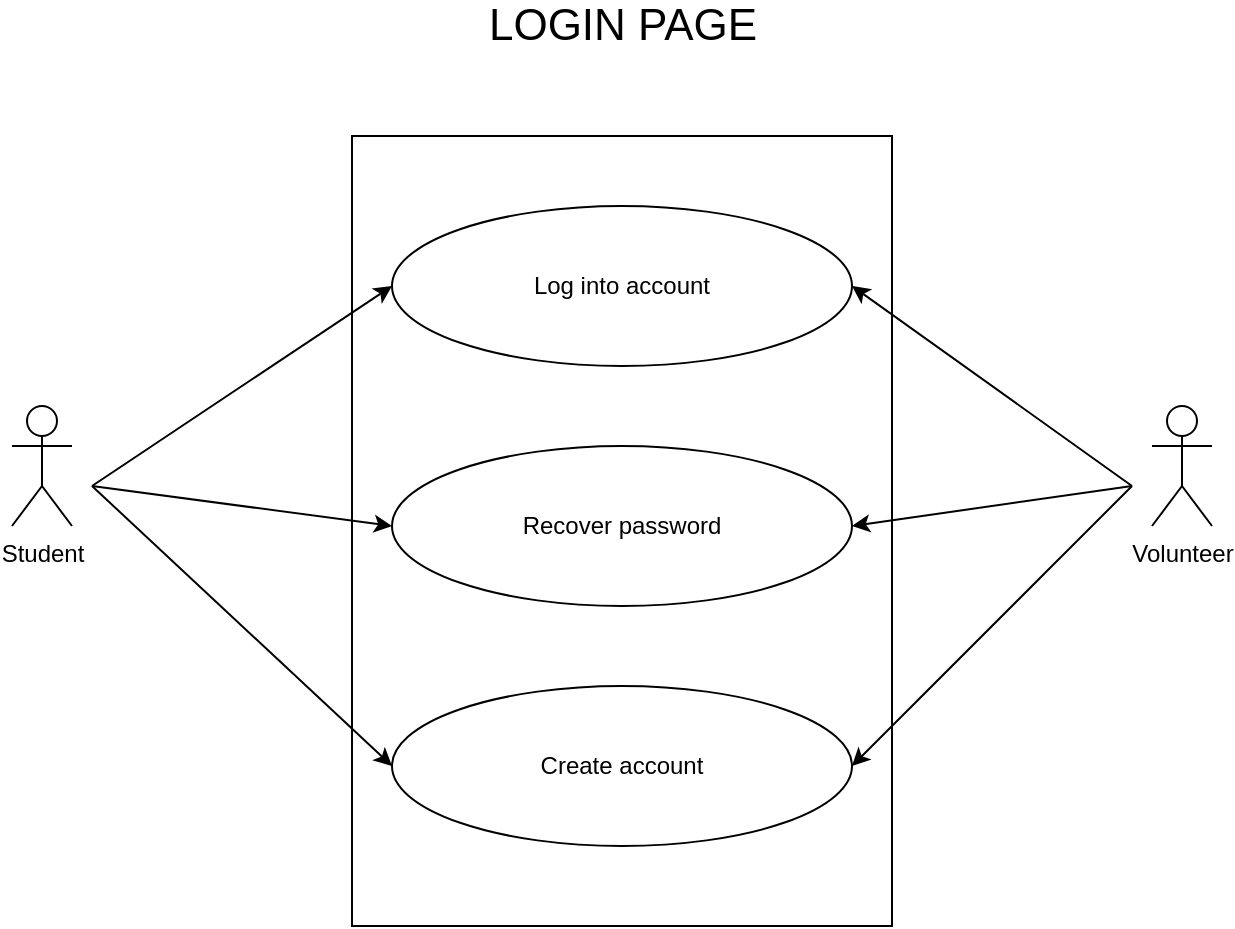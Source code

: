 <mxfile version="14.7.3" type="device" pages="6"><diagram id="ha_3AuNgVwDjxJAAXNCo" name="Page-1"><mxGraphModel dx="1064" dy="803" grid="1" gridSize="10" guides="1" tooltips="1" connect="1" arrows="1" fold="1" page="1" pageScale="1" pageWidth="850" pageHeight="1100" math="0" shadow="0"><root><mxCell id="0"/><mxCell id="1" parent="0"/><mxCell id="kryy2Aq107kfgwtFh9t3-1" value="Student" style="shape=umlActor;verticalLabelPosition=bottom;verticalAlign=top;html=1;" parent="1" vertex="1"><mxGeometry x="120" y="260" width="30" height="60" as="geometry"/></mxCell><mxCell id="kryy2Aq107kfgwtFh9t3-9" value="Volunteer" style="shape=umlActor;verticalLabelPosition=bottom;verticalAlign=top;html=1;" parent="1" vertex="1"><mxGeometry x="690" y="260" width="30" height="60" as="geometry"/></mxCell><mxCell id="kryy2Aq107kfgwtFh9t3-13" value="" style="rounded=0;whiteSpace=wrap;html=1;rotation=90;" parent="1" vertex="1"><mxGeometry x="227.5" y="187.5" width="395" height="270" as="geometry"/></mxCell><mxCell id="kryy2Aq107kfgwtFh9t3-14" value="Log into account" style="ellipse;whiteSpace=wrap;html=1;" parent="1" vertex="1"><mxGeometry x="310" y="160" width="230" height="80" as="geometry"/></mxCell><mxCell id="kryy2Aq107kfgwtFh9t3-15" value="Recover password" style="ellipse;whiteSpace=wrap;html=1;" parent="1" vertex="1"><mxGeometry x="310" y="280" width="230" height="80" as="geometry"/></mxCell><mxCell id="kryy2Aq107kfgwtFh9t3-16" value="Create account" style="ellipse;whiteSpace=wrap;html=1;" parent="1" vertex="1"><mxGeometry x="310" y="400" width="230" height="80" as="geometry"/></mxCell><mxCell id="kryy2Aq107kfgwtFh9t3-18" value="" style="endArrow=classic;html=1;entryX=0;entryY=0.5;entryDx=0;entryDy=0;" parent="1" target="kryy2Aq107kfgwtFh9t3-14" edge="1"><mxGeometry width="50" height="50" relative="1" as="geometry"><mxPoint x="160" y="300" as="sourcePoint"/><mxPoint x="590" y="320" as="targetPoint"/></mxGeometry></mxCell><mxCell id="kryy2Aq107kfgwtFh9t3-19" value="" style="endArrow=classic;html=1;entryX=0;entryY=0.5;entryDx=0;entryDy=0;" parent="1" target="kryy2Aq107kfgwtFh9t3-15" edge="1"><mxGeometry width="50" height="50" relative="1" as="geometry"><mxPoint x="160" y="300" as="sourcePoint"/><mxPoint x="321.61" y="217.92" as="targetPoint"/></mxGeometry></mxCell><mxCell id="kryy2Aq107kfgwtFh9t3-20" value="" style="endArrow=classic;html=1;entryX=0;entryY=0.5;entryDx=0;entryDy=0;" parent="1" target="kryy2Aq107kfgwtFh9t3-16" edge="1"><mxGeometry width="50" height="50" relative="1" as="geometry"><mxPoint x="160" y="300" as="sourcePoint"/><mxPoint x="331.61" y="227.92" as="targetPoint"/></mxGeometry></mxCell><mxCell id="kryy2Aq107kfgwtFh9t3-21" value="" style="endArrow=classic;html=1;entryX=1;entryY=0.5;entryDx=0;entryDy=0;" parent="1" target="kryy2Aq107kfgwtFh9t3-16" edge="1"><mxGeometry width="50" height="50" relative="1" as="geometry"><mxPoint x="680" y="300" as="sourcePoint"/><mxPoint x="341.61" y="237.92" as="targetPoint"/></mxGeometry></mxCell><mxCell id="kryy2Aq107kfgwtFh9t3-22" value="" style="endArrow=classic;html=1;entryX=1;entryY=0.5;entryDx=0;entryDy=0;" parent="1" target="kryy2Aq107kfgwtFh9t3-15" edge="1"><mxGeometry width="50" height="50" relative="1" as="geometry"><mxPoint x="680" y="300" as="sourcePoint"/><mxPoint x="351.61" y="247.92" as="targetPoint"/></mxGeometry></mxCell><mxCell id="kryy2Aq107kfgwtFh9t3-23" value="" style="endArrow=classic;html=1;entryX=1;entryY=0.5;entryDx=0;entryDy=0;" parent="1" target="kryy2Aq107kfgwtFh9t3-14" edge="1"><mxGeometry width="50" height="50" relative="1" as="geometry"><mxPoint x="680" y="300" as="sourcePoint"/><mxPoint x="361.61" y="257.92" as="targetPoint"/></mxGeometry></mxCell><mxCell id="kryy2Aq107kfgwtFh9t3-24" value="&lt;font style=&quot;font-size: 22px&quot;&gt;LOGIN PAGE&lt;/font&gt;" style="text;html=1;align=center;verticalAlign=middle;resizable=0;points=[];autosize=1;strokeColor=none;" parent="1" vertex="1"><mxGeometry x="350" y="60" width="150" height="20" as="geometry"/></mxCell></root></mxGraphModel></diagram><diagram name="Login " id="QxEEU2TbUzb3GQO-02zC"><mxGraphModel dx="1064" dy="746" grid="1" gridSize="10" guides="1" tooltips="1" connect="1" arrows="1" fold="1" page="1" pageScale="1" pageWidth="850" pageHeight="1100" math="0" shadow="0"><root><mxCell id="0"/><mxCell id="1" parent="0"/><mxCell id="kryy2Aq107kfgwtFh9t3-1" value="Student" style="shape=umlActor;verticalLabelPosition=bottom;verticalAlign=top;html=1;" parent="1" vertex="1"><mxGeometry x="120" y="260" width="30" height="60" as="geometry"/></mxCell><mxCell id="kryy2Aq107kfgwtFh9t3-9" value="Volunteer" style="shape=umlActor;verticalLabelPosition=bottom;verticalAlign=top;html=1;" parent="1" vertex="1"><mxGeometry x="690" y="260" width="30" height="60" as="geometry"/></mxCell><mxCell id="kryy2Aq107kfgwtFh9t3-13" value="" style="rounded=0;whiteSpace=wrap;html=1;rotation=90;" parent="1" vertex="1"><mxGeometry x="227.5" y="187.5" width="395" height="270" as="geometry"/></mxCell><mxCell id="kryy2Aq107kfgwtFh9t3-14" value="Log into account" style="ellipse;whiteSpace=wrap;html=1;" parent="1" vertex="1"><mxGeometry x="310" y="160" width="230" height="80" as="geometry"/></mxCell><mxCell id="kryy2Aq107kfgwtFh9t3-15" value="Recover password" style="ellipse;whiteSpace=wrap;html=1;" parent="1" vertex="1"><mxGeometry x="310" y="280" width="230" height="80" as="geometry"/></mxCell><mxCell id="kryy2Aq107kfgwtFh9t3-16" value="Create account" style="ellipse;whiteSpace=wrap;html=1;" parent="1" vertex="1"><mxGeometry x="310" y="400" width="230" height="80" as="geometry"/></mxCell><mxCell id="kryy2Aq107kfgwtFh9t3-18" value="" style="endArrow=classic;html=1;entryX=0;entryY=0.5;entryDx=0;entryDy=0;" parent="1" target="kryy2Aq107kfgwtFh9t3-14" edge="1"><mxGeometry width="50" height="50" relative="1" as="geometry"><mxPoint x="160" y="300" as="sourcePoint"/><mxPoint x="590" y="320" as="targetPoint"/></mxGeometry></mxCell><mxCell id="kryy2Aq107kfgwtFh9t3-19" value="" style="endArrow=classic;html=1;entryX=0;entryY=0.5;entryDx=0;entryDy=0;" parent="1" target="kryy2Aq107kfgwtFh9t3-15" edge="1"><mxGeometry width="50" height="50" relative="1" as="geometry"><mxPoint x="160" y="300" as="sourcePoint"/><mxPoint x="321.61" y="217.92" as="targetPoint"/></mxGeometry></mxCell><mxCell id="kryy2Aq107kfgwtFh9t3-20" value="" style="endArrow=classic;html=1;entryX=0;entryY=0.5;entryDx=0;entryDy=0;" parent="1" target="kryy2Aq107kfgwtFh9t3-16" edge="1"><mxGeometry width="50" height="50" relative="1" as="geometry"><mxPoint x="160" y="300" as="sourcePoint"/><mxPoint x="331.61" y="227.92" as="targetPoint"/></mxGeometry></mxCell><mxCell id="kryy2Aq107kfgwtFh9t3-21" value="" style="endArrow=classic;html=1;entryX=1;entryY=0.5;entryDx=0;entryDy=0;" parent="1" target="kryy2Aq107kfgwtFh9t3-16" edge="1"><mxGeometry width="50" height="50" relative="1" as="geometry"><mxPoint x="680" y="300" as="sourcePoint"/><mxPoint x="341.61" y="237.92" as="targetPoint"/></mxGeometry></mxCell><mxCell id="kryy2Aq107kfgwtFh9t3-22" value="" style="endArrow=classic;html=1;entryX=1;entryY=0.5;entryDx=0;entryDy=0;" parent="1" target="kryy2Aq107kfgwtFh9t3-15" edge="1"><mxGeometry width="50" height="50" relative="1" as="geometry"><mxPoint x="680" y="300" as="sourcePoint"/><mxPoint x="351.61" y="247.92" as="targetPoint"/></mxGeometry></mxCell><mxCell id="kryy2Aq107kfgwtFh9t3-23" value="" style="endArrow=classic;html=1;entryX=1;entryY=0.5;entryDx=0;entryDy=0;" parent="1" target="kryy2Aq107kfgwtFh9t3-14" edge="1"><mxGeometry width="50" height="50" relative="1" as="geometry"><mxPoint x="680" y="300" as="sourcePoint"/><mxPoint x="361.61" y="257.92" as="targetPoint"/></mxGeometry></mxCell><mxCell id="kryy2Aq107kfgwtFh9t3-24" value="&lt;font style=&quot;font-size: 22px&quot;&gt;LOGIN PAGE&lt;/font&gt;" style="text;html=1;align=center;verticalAlign=middle;resizable=0;points=[];autosize=1;strokeColor=none;" parent="1" vertex="1"><mxGeometry x="350" y="60" width="150" height="20" as="geometry"/></mxCell><mxCell id="V20__3bG_nU8eEW7MvOG-3" value="&amp;lt;&amp;lt;include&amp;gt;&amp;gt;" style="html=1;verticalAlign=bottom;labelBackgroundColor=none;endArrow=open;endFill=0;dashed=1;exitX=0.5;exitY=1;exitDx=0;exitDy=0;entryX=0.5;entryY=0;entryDx=0;entryDy=0;" parent="1" source="kryy2Aq107kfgwtFh9t3-14" target="kryy2Aq107kfgwtFh9t3-15" edge="1"><mxGeometry width="160" relative="1" as="geometry"><mxPoint x="330" y="330" as="sourcePoint"/><mxPoint x="490" y="330" as="targetPoint"/></mxGeometry></mxCell></root></mxGraphModel></diagram><diagram name="Dashboard" id="nc9OxzbswrxEJdvQSeh7"><mxGraphModel dx="1064" dy="746" grid="1" gridSize="10" guides="1" tooltips="1" connect="1" arrows="1" fold="1" page="1" pageScale="1" pageWidth="850" pageHeight="1100" math="0" shadow="0"><root><mxCell id="gW9E0Shu5wgOB2QHC2de-0"/><mxCell id="gW9E0Shu5wgOB2QHC2de-1" parent="gW9E0Shu5wgOB2QHC2de-0"/><mxCell id="d887LilpIbTHGlCw-fL--0" value="Student" style="shape=umlActor;verticalLabelPosition=bottom;verticalAlign=top;html=1;" parent="gW9E0Shu5wgOB2QHC2de-1" vertex="1"><mxGeometry x="120" y="260" width="30" height="60" as="geometry"/></mxCell><mxCell id="d887LilpIbTHGlCw-fL--1" value="Volunteer" style="shape=umlActor;verticalLabelPosition=bottom;verticalAlign=top;html=1;" parent="gW9E0Shu5wgOB2QHC2de-1" vertex="1"><mxGeometry x="690" y="260" width="30" height="60" as="geometry"/></mxCell><mxCell id="d887LilpIbTHGlCw-fL--2" value="" style="rounded=0;whiteSpace=wrap;html=1;rotation=90;" parent="gW9E0Shu5wgOB2QHC2de-1" vertex="1"><mxGeometry x="227.5" y="187.5" width="395" height="270" as="geometry"/></mxCell><mxCell id="d887LilpIbTHGlCw-fL--3" value="Check to do list task management" style="ellipse;whiteSpace=wrap;html=1;" parent="gW9E0Shu5wgOB2QHC2de-1" vertex="1"><mxGeometry x="310" y="160" width="230" height="80" as="geometry"/></mxCell><mxCell id="d887LilpIbTHGlCw-fL--4" value="Check to-do list calendar&amp;nbsp;" style="ellipse;whiteSpace=wrap;html=1;" parent="gW9E0Shu5wgOB2QHC2de-1" vertex="1"><mxGeometry x="310" y="280" width="230" height="80" as="geometry"/></mxCell><mxCell id="d887LilpIbTHGlCw-fL--5" value="Check for unread messages" style="ellipse;whiteSpace=wrap;html=1;" parent="gW9E0Shu5wgOB2QHC2de-1" vertex="1"><mxGeometry x="310" y="400" width="230" height="80" as="geometry"/></mxCell><mxCell id="d887LilpIbTHGlCw-fL--6" value="" style="endArrow=classic;html=1;entryX=0;entryY=0.5;entryDx=0;entryDy=0;" parent="gW9E0Shu5wgOB2QHC2de-1" target="d887LilpIbTHGlCw-fL--3" edge="1"><mxGeometry width="50" height="50" relative="1" as="geometry"><mxPoint x="160" y="300" as="sourcePoint"/><mxPoint x="590" y="320" as="targetPoint"/></mxGeometry></mxCell><mxCell id="d887LilpIbTHGlCw-fL--7" value="" style="endArrow=classic;html=1;entryX=0;entryY=0.5;entryDx=0;entryDy=0;" parent="gW9E0Shu5wgOB2QHC2de-1" target="d887LilpIbTHGlCw-fL--4" edge="1"><mxGeometry width="50" height="50" relative="1" as="geometry"><mxPoint x="160" y="300" as="sourcePoint"/><mxPoint x="321.61" y="217.92" as="targetPoint"/></mxGeometry></mxCell><mxCell id="d887LilpIbTHGlCw-fL--8" value="" style="endArrow=classic;html=1;entryX=0;entryY=0.5;entryDx=0;entryDy=0;" parent="gW9E0Shu5wgOB2QHC2de-1" target="d887LilpIbTHGlCw-fL--5" edge="1"><mxGeometry width="50" height="50" relative="1" as="geometry"><mxPoint x="160" y="300" as="sourcePoint"/><mxPoint x="331.61" y="227.92" as="targetPoint"/></mxGeometry></mxCell><mxCell id="d887LilpIbTHGlCw-fL--9" value="" style="endArrow=classic;html=1;entryX=1;entryY=0.5;entryDx=0;entryDy=0;" parent="gW9E0Shu5wgOB2QHC2de-1" target="d887LilpIbTHGlCw-fL--5" edge="1"><mxGeometry width="50" height="50" relative="1" as="geometry"><mxPoint x="680" y="300" as="sourcePoint"/><mxPoint x="341.61" y="237.92" as="targetPoint"/></mxGeometry></mxCell><mxCell id="d887LilpIbTHGlCw-fL--10" value="" style="endArrow=classic;html=1;entryX=1;entryY=0.5;entryDx=0;entryDy=0;" parent="gW9E0Shu5wgOB2QHC2de-1" target="d887LilpIbTHGlCw-fL--4" edge="1"><mxGeometry width="50" height="50" relative="1" as="geometry"><mxPoint x="680" y="300" as="sourcePoint"/><mxPoint x="351.61" y="247.92" as="targetPoint"/></mxGeometry></mxCell><mxCell id="d887LilpIbTHGlCw-fL--11" value="" style="endArrow=classic;html=1;entryX=1;entryY=0.5;entryDx=0;entryDy=0;" parent="gW9E0Shu5wgOB2QHC2de-1" target="d887LilpIbTHGlCw-fL--3" edge="1"><mxGeometry width="50" height="50" relative="1" as="geometry"><mxPoint x="680" y="300" as="sourcePoint"/><mxPoint x="361.61" y="257.92" as="targetPoint"/></mxGeometry></mxCell><mxCell id="d887LilpIbTHGlCw-fL--12" value="&lt;font style=&quot;font-size: 22px&quot;&gt;DASHBOARD PAGE&lt;/font&gt;" style="text;html=1;align=center;verticalAlign=middle;resizable=0;points=[];autosize=1;strokeColor=none;" parent="gW9E0Shu5wgOB2QHC2de-1" vertex="1"><mxGeometry x="315" y="60" width="220" height="20" as="geometry"/></mxCell></root></mxGraphModel></diagram><diagram name="Chat" id="0AykbTUYpxEx5OZv3D_8"><mxGraphModel dx="1064" dy="746" grid="1" gridSize="10" guides="1" tooltips="1" connect="1" arrows="1" fold="1" page="1" pageScale="1" pageWidth="850" pageHeight="1100" math="0" shadow="0"><root><mxCell id="NDdYq2qViPzk5vIoLgO5-0"/><mxCell id="NDdYq2qViPzk5vIoLgO5-1" parent="NDdYq2qViPzk5vIoLgO5-0"/><mxCell id="NDdYq2qViPzk5vIoLgO5-2" value="Student" style="shape=umlActor;verticalLabelPosition=bottom;verticalAlign=top;html=1;" parent="NDdYq2qViPzk5vIoLgO5-1" vertex="1"><mxGeometry x="50" y="498.13" width="30" height="60" as="geometry"/></mxCell><mxCell id="NDdYq2qViPzk5vIoLgO5-3" value="Volunteer" style="shape=umlActor;verticalLabelPosition=bottom;verticalAlign=top;html=1;" parent="NDdYq2qViPzk5vIoLgO5-1" vertex="1"><mxGeometry x="770" y="498.13" width="30" height="60" as="geometry"/></mxCell><mxCell id="NDdYq2qViPzk5vIoLgO5-4" value="" style="rounded=0;whiteSpace=wrap;html=1;rotation=90;" parent="NDdYq2qViPzk5vIoLgO5-1" vertex="1"><mxGeometry x="42.01" y="287.97" width="766" height="448.51" as="geometry"/></mxCell><mxCell id="NDdYq2qViPzk5vIoLgO5-6" value="Send a message" style="ellipse;whiteSpace=wrap;html=1;" parent="NDdYq2qViPzk5vIoLgO5-1" vertex="1"><mxGeometry x="310" y="280" width="230" height="80" as="geometry"/></mxCell><mxCell id="NDdYq2qViPzk5vIoLgO5-7" value="Check when message was sent" style="ellipse;whiteSpace=wrap;html=1;" parent="NDdYq2qViPzk5vIoLgO5-1" vertex="1"><mxGeometry x="310" y="660" width="230" height="80" as="geometry"/></mxCell><mxCell id="NDdYq2qViPzk5vIoLgO5-9" value="" style="endArrow=classic;html=1;entryX=0;entryY=0.5;entryDx=0;entryDy=0;" parent="NDdYq2qViPzk5vIoLgO5-1" target="NDdYq2qViPzk5vIoLgO5-6" edge="1"><mxGeometry width="50" height="50" relative="1" as="geometry"><mxPoint x="90" y="540" as="sourcePoint"/><mxPoint x="321.61" y="217.92" as="targetPoint"/></mxGeometry></mxCell><mxCell id="NDdYq2qViPzk5vIoLgO5-10" value="" style="endArrow=classic;html=1;entryX=0;entryY=0.5;entryDx=0;entryDy=0;" parent="NDdYq2qViPzk5vIoLgO5-1" target="NDdYq2qViPzk5vIoLgO5-7" edge="1"><mxGeometry width="50" height="50" relative="1" as="geometry"><mxPoint x="90" y="540" as="sourcePoint"/><mxPoint x="331.61" y="227.92" as="targetPoint"/></mxGeometry></mxCell><mxCell id="NDdYq2qViPzk5vIoLgO5-11" value="" style="endArrow=classic;html=1;entryX=1;entryY=0.5;entryDx=0;entryDy=0;" parent="NDdYq2qViPzk5vIoLgO5-1" target="NDdYq2qViPzk5vIoLgO5-7" edge="1"><mxGeometry width="50" height="50" relative="1" as="geometry"><mxPoint x="760" y="540" as="sourcePoint"/><mxPoint x="341.61" y="237.92" as="targetPoint"/></mxGeometry></mxCell><mxCell id="NDdYq2qViPzk5vIoLgO5-12" value="" style="endArrow=classic;html=1;entryX=1;entryY=0.5;entryDx=0;entryDy=0;" parent="NDdYq2qViPzk5vIoLgO5-1" target="NDdYq2qViPzk5vIoLgO5-6" edge="1"><mxGeometry width="50" height="50" relative="1" as="geometry"><mxPoint x="760" y="540" as="sourcePoint"/><mxPoint x="351.61" y="247.92" as="targetPoint"/></mxGeometry></mxCell><mxCell id="NDdYq2qViPzk5vIoLgO5-14" value="&lt;font style=&quot;font-size: 22px&quot;&gt;CHAT PAGE&lt;/font&gt;" style="text;html=1;align=center;verticalAlign=middle;resizable=0;points=[];autosize=1;strokeColor=none;" parent="NDdYq2qViPzk5vIoLgO5-1" vertex="1"><mxGeometry x="355" y="60" width="140" height="20" as="geometry"/></mxCell><mxCell id="NDdYq2qViPzk5vIoLgO5-15" value="Check if message is received and/or read" style="ellipse;whiteSpace=wrap;html=1;" parent="NDdYq2qViPzk5vIoLgO5-1" vertex="1"><mxGeometry x="310.01" y="410" width="230" height="80" as="geometry"/></mxCell><mxCell id="NDdYq2qViPzk5vIoLgO5-16" value="Read message" style="ellipse;whiteSpace=wrap;html=1;" parent="NDdYq2qViPzk5vIoLgO5-1" vertex="1"><mxGeometry x="310.01" y="530" width="230" height="80" as="geometry"/></mxCell><mxCell id="NDdYq2qViPzk5vIoLgO5-17" value="Look up old messages" style="ellipse;whiteSpace=wrap;html=1;" parent="NDdYq2qViPzk5vIoLgO5-1" vertex="1"><mxGeometry x="310.01" y="780" width="230" height="80" as="geometry"/></mxCell><mxCell id="NDdYq2qViPzk5vIoLgO5-19" value="" style="endArrow=classic;html=1;entryX=1;entryY=0.5;entryDx=0;entryDy=0;" parent="NDdYq2qViPzk5vIoLgO5-1" target="NDdYq2qViPzk5vIoLgO5-17" edge="1"><mxGeometry width="50" height="50" relative="1" as="geometry"><mxPoint x="760" y="540" as="sourcePoint"/><mxPoint x="550" y="450" as="targetPoint"/></mxGeometry></mxCell><mxCell id="NDdYq2qViPzk5vIoLgO5-20" value="" style="endArrow=classic;html=1;entryX=1;entryY=0.5;entryDx=0;entryDy=0;" parent="NDdYq2qViPzk5vIoLgO5-1" target="NDdYq2qViPzk5vIoLgO5-16" edge="1"><mxGeometry width="50" height="50" relative="1" as="geometry"><mxPoint x="760" y="540" as="sourcePoint"/><mxPoint x="560" y="460" as="targetPoint"/></mxGeometry></mxCell><mxCell id="NDdYq2qViPzk5vIoLgO5-21" value="" style="endArrow=classic;html=1;entryX=1;entryY=0.5;entryDx=0;entryDy=0;" parent="NDdYq2qViPzk5vIoLgO5-1" target="NDdYq2qViPzk5vIoLgO5-15" edge="1"><mxGeometry width="50" height="50" relative="1" as="geometry"><mxPoint x="760" y="540" as="sourcePoint"/><mxPoint x="560" y="620" as="targetPoint"/></mxGeometry></mxCell><mxCell id="NDdYq2qViPzk5vIoLgO5-22" value="" style="endArrow=classic;html=1;entryX=0;entryY=0.5;entryDx=0;entryDy=0;" parent="NDdYq2qViPzk5vIoLgO5-1" target="NDdYq2qViPzk5vIoLgO5-15" edge="1"><mxGeometry width="50" height="50" relative="1" as="geometry"><mxPoint x="90" y="540" as="sourcePoint"/><mxPoint x="320" y="450" as="targetPoint"/></mxGeometry></mxCell><mxCell id="NDdYq2qViPzk5vIoLgO5-23" value="" style="endArrow=classic;html=1;entryX=0;entryY=0.5;entryDx=0;entryDy=0;" parent="NDdYq2qViPzk5vIoLgO5-1" target="NDdYq2qViPzk5vIoLgO5-16" edge="1"><mxGeometry width="50" height="50" relative="1" as="geometry"><mxPoint x="90" y="540" as="sourcePoint"/><mxPoint x="330" y="460" as="targetPoint"/></mxGeometry></mxCell><mxCell id="NDdYq2qViPzk5vIoLgO5-24" value="" style="endArrow=classic;html=1;entryX=0;entryY=0.5;entryDx=0;entryDy=0;" parent="NDdYq2qViPzk5vIoLgO5-1" target="NDdYq2qViPzk5vIoLgO5-17" edge="1"><mxGeometry width="50" height="50" relative="1" as="geometry"><mxPoint x="90" y="540" as="sourcePoint"/><mxPoint x="340" y="470" as="targetPoint"/></mxGeometry></mxCell><mxCell id="NpOpPYMzAScnzRQtqxpo-0" value="Add or delete contact" style="ellipse;whiteSpace=wrap;html=1;" parent="NDdYq2qViPzk5vIoLgO5-1" vertex="1"><mxGeometry x="310" y="160" width="230" height="80" as="geometry"/></mxCell><mxCell id="NpOpPYMzAScnzRQtqxpo-1" value="" style="endArrow=classic;html=1;entryX=0;entryY=0.5;entryDx=0;entryDy=0;" parent="NDdYq2qViPzk5vIoLgO5-1" target="NpOpPYMzAScnzRQtqxpo-0" edge="1"><mxGeometry width="50" height="50" relative="1" as="geometry"><mxPoint x="90" y="540" as="sourcePoint"/><mxPoint x="310" y="830" as="targetPoint"/></mxGeometry></mxCell><mxCell id="NpOpPYMzAScnzRQtqxpo-2" value="" style="endArrow=classic;html=1;entryX=1;entryY=0.5;entryDx=0;entryDy=0;" parent="NDdYq2qViPzk5vIoLgO5-1" target="NpOpPYMzAScnzRQtqxpo-0" edge="1"><mxGeometry width="50" height="50" relative="1" as="geometry"><mxPoint x="760" y="540" as="sourcePoint"/><mxPoint x="320.01" y="930" as="targetPoint"/></mxGeometry></mxCell><mxCell id="PWfQVwjN9jp54Nwaxtet-3" value="&amp;lt;&amp;lt;extend&amp;gt;&amp;gt;" style="html=1;verticalAlign=bottom;labelBackgroundColor=none;endArrow=open;endFill=0;dashed=1;exitX=0.5;exitY=1;exitDx=0;exitDy=0;entryX=0.5;entryY=0;entryDx=0;entryDy=0;" parent="NDdYq2qViPzk5vIoLgO5-1" source="NDdYq2qViPzk5vIoLgO5-6" target="NDdYq2qViPzk5vIoLgO5-15" edge="1"><mxGeometry width="160" relative="1" as="geometry"><mxPoint x="435" y="370" as="sourcePoint"/><mxPoint x="515" y="428.13" as="targetPoint"/></mxGeometry></mxCell><mxCell id="SR6vP54TlyvHZXUs0xXc-0" value="&amp;lt;&amp;lt;include&amp;gt;&amp;gt;" style="html=1;verticalAlign=bottom;labelBackgroundColor=none;endArrow=open;endFill=0;dashed=1;entryX=0.5;entryY=1;entryDx=0;entryDy=0;exitX=0.5;exitY=0;exitDx=0;exitDy=0;" parent="NDdYq2qViPzk5vIoLgO5-1" source="NDdYq2qViPzk5vIoLgO5-6" target="NpOpPYMzAScnzRQtqxpo-0" edge="1"><mxGeometry width="160" relative="1" as="geometry"><mxPoint x="210" y="460" as="sourcePoint"/><mxPoint x="370" y="460" as="targetPoint"/></mxGeometry></mxCell></root></mxGraphModel></diagram><diagram name="Calendar" id="8xRLuaMktNXjDlWMX1_c"><mxGraphModel dx="1064" dy="746" grid="1" gridSize="10" guides="1" tooltips="1" connect="1" arrows="1" fold="1" page="1" pageScale="1" pageWidth="850" pageHeight="1100" math="0" shadow="0"><root><mxCell id="TaeD-d3-xezl4OKZ6Mwc-0"/><mxCell id="TaeD-d3-xezl4OKZ6Mwc-1" parent="TaeD-d3-xezl4OKZ6Mwc-0"/><mxCell id="JStiDITFLILS1FDs-5f4-0" value="Student" style="shape=umlActor;verticalLabelPosition=bottom;verticalAlign=top;html=1;" parent="TaeD-d3-xezl4OKZ6Mwc-1" vertex="1"><mxGeometry x="120" y="260" width="30" height="60" as="geometry"/></mxCell><mxCell id="JStiDITFLILS1FDs-5f4-1" value="Volunteer" style="shape=umlActor;verticalLabelPosition=bottom;verticalAlign=top;html=1;" parent="TaeD-d3-xezl4OKZ6Mwc-1" vertex="1"><mxGeometry x="690" y="260" width="30" height="60" as="geometry"/></mxCell><mxCell id="JStiDITFLILS1FDs-5f4-2" value="" style="rounded=0;whiteSpace=wrap;html=1;rotation=90;" parent="TaeD-d3-xezl4OKZ6Mwc-1" vertex="1"><mxGeometry x="169.38" y="245.63" width="511.25" height="270" as="geometry"/></mxCell><mxCell id="JStiDITFLILS1FDs-5f4-3" value="Look up events/appointments" style="ellipse;whiteSpace=wrap;html=1;" parent="TaeD-d3-xezl4OKZ6Mwc-1" vertex="1"><mxGeometry x="310" y="160" width="230" height="80" as="geometry"/></mxCell><mxCell id="JStiDITFLILS1FDs-5f4-4" value="Create events/appointments" style="ellipse;whiteSpace=wrap;html=1;" parent="TaeD-d3-xezl4OKZ6Mwc-1" vertex="1"><mxGeometry x="310" y="280" width="230" height="80" as="geometry"/></mxCell><mxCell id="JStiDITFLILS1FDs-5f4-5" value="Send invitation" style="ellipse;whiteSpace=wrap;html=1;" parent="TaeD-d3-xezl4OKZ6Mwc-1" vertex="1"><mxGeometry x="310" y="400" width="230" height="80" as="geometry"/></mxCell><mxCell id="JStiDITFLILS1FDs-5f4-6" value="" style="endArrow=classic;html=1;entryX=0;entryY=0.5;entryDx=0;entryDy=0;" parent="TaeD-d3-xezl4OKZ6Mwc-1" target="JStiDITFLILS1FDs-5f4-3" edge="1"><mxGeometry width="50" height="50" relative="1" as="geometry"><mxPoint x="160" y="300" as="sourcePoint"/><mxPoint x="590" y="320" as="targetPoint"/></mxGeometry></mxCell><mxCell id="JStiDITFLILS1FDs-5f4-7" value="" style="endArrow=classic;html=1;entryX=0;entryY=0.5;entryDx=0;entryDy=0;" parent="TaeD-d3-xezl4OKZ6Mwc-1" target="JStiDITFLILS1FDs-5f4-4" edge="1"><mxGeometry width="50" height="50" relative="1" as="geometry"><mxPoint x="160" y="300" as="sourcePoint"/><mxPoint x="321.61" y="217.92" as="targetPoint"/></mxGeometry></mxCell><mxCell id="JStiDITFLILS1FDs-5f4-8" value="" style="endArrow=classic;html=1;entryX=0;entryY=0.5;entryDx=0;entryDy=0;" parent="TaeD-d3-xezl4OKZ6Mwc-1" target="JStiDITFLILS1FDs-5f4-5" edge="1"><mxGeometry width="50" height="50" relative="1" as="geometry"><mxPoint x="160" y="300" as="sourcePoint"/><mxPoint x="331.61" y="227.92" as="targetPoint"/></mxGeometry></mxCell><mxCell id="JStiDITFLILS1FDs-5f4-9" value="" style="endArrow=classic;html=1;entryX=1;entryY=0.5;entryDx=0;entryDy=0;" parent="TaeD-d3-xezl4OKZ6Mwc-1" target="JStiDITFLILS1FDs-5f4-5" edge="1"><mxGeometry width="50" height="50" relative="1" as="geometry"><mxPoint x="680" y="300" as="sourcePoint"/><mxPoint x="341.61" y="237.92" as="targetPoint"/></mxGeometry></mxCell><mxCell id="JStiDITFLILS1FDs-5f4-10" value="" style="endArrow=classic;html=1;entryX=1;entryY=0.5;entryDx=0;entryDy=0;" parent="TaeD-d3-xezl4OKZ6Mwc-1" target="JStiDITFLILS1FDs-5f4-4" edge="1"><mxGeometry width="50" height="50" relative="1" as="geometry"><mxPoint x="680" y="300" as="sourcePoint"/><mxPoint x="351.61" y="247.92" as="targetPoint"/></mxGeometry></mxCell><mxCell id="JStiDITFLILS1FDs-5f4-11" value="" style="endArrow=classic;html=1;entryX=1;entryY=0.5;entryDx=0;entryDy=0;" parent="TaeD-d3-xezl4OKZ6Mwc-1" target="JStiDITFLILS1FDs-5f4-3" edge="1"><mxGeometry width="50" height="50" relative="1" as="geometry"><mxPoint x="680" y="300" as="sourcePoint"/><mxPoint x="361.61" y="257.92" as="targetPoint"/></mxGeometry></mxCell><mxCell id="JStiDITFLILS1FDs-5f4-12" value="&lt;font style=&quot;font-size: 22px&quot;&gt;CALENDAR PAGE&lt;/font&gt;" style="text;html=1;align=center;verticalAlign=middle;resizable=0;points=[];autosize=1;strokeColor=none;" parent="TaeD-d3-xezl4OKZ6Mwc-1" vertex="1"><mxGeometry x="325" y="60" width="200" height="20" as="geometry"/></mxCell><mxCell id="JStiDITFLILS1FDs-5f4-13" value="Cancel events" style="ellipse;whiteSpace=wrap;html=1;" parent="TaeD-d3-xezl4OKZ6Mwc-1" vertex="1"><mxGeometry x="310" y="516.25" width="230" height="80" as="geometry"/></mxCell><mxCell id="JStiDITFLILS1FDs-5f4-14" value="" style="endArrow=classic;html=1;entryX=1;entryY=0.5;entryDx=0;entryDy=0;" parent="TaeD-d3-xezl4OKZ6Mwc-1" target="JStiDITFLILS1FDs-5f4-13" edge="1"><mxGeometry width="50" height="50" relative="1" as="geometry"><mxPoint x="680" y="300" as="sourcePoint"/><mxPoint x="550" y="450" as="targetPoint"/></mxGeometry></mxCell><mxCell id="JStiDITFLILS1FDs-5f4-15" value="" style="endArrow=classic;html=1;entryX=0;entryY=0.5;entryDx=0;entryDy=0;" parent="TaeD-d3-xezl4OKZ6Mwc-1" target="JStiDITFLILS1FDs-5f4-13" edge="1"><mxGeometry width="50" height="50" relative="1" as="geometry"><mxPoint x="160" y="300" as="sourcePoint"/><mxPoint x="320" y="450" as="targetPoint"/></mxGeometry></mxCell><mxCell id="o675H4aVcZ6GFyoxFhUz-0" value="&amp;lt;&amp;lt;include&amp;gt;&amp;gt;" style="html=1;verticalAlign=bottom;labelBackgroundColor=none;endArrow=open;endFill=0;dashed=1;exitX=0.5;exitY=0;exitDx=0;exitDy=0;" parent="TaeD-d3-xezl4OKZ6Mwc-1" edge="1"><mxGeometry width="160" relative="1" as="geometry"><mxPoint x="425" y="400" as="sourcePoint"/><mxPoint x="425" y="360" as="targetPoint"/></mxGeometry></mxCell></root></mxGraphModel></diagram><diagram name="Task Management" id="-cuvOwqTTolqjjNyv1LQ"><mxGraphModel dx="1064" dy="746" grid="1" gridSize="10" guides="1" tooltips="1" connect="1" arrows="1" fold="1" page="1" pageScale="1" pageWidth="850" pageHeight="1100" math="0" shadow="0"><root><mxCell id="8mnxGD7IgSM6K0S-py4_-0"/><mxCell id="8mnxGD7IgSM6K0S-py4_-1" parent="8mnxGD7IgSM6K0S-py4_-0"/><mxCell id="8mnxGD7IgSM6K0S-py4_-2" value="Student" style="shape=umlActor;verticalLabelPosition=bottom;verticalAlign=top;html=1;" parent="8mnxGD7IgSM6K0S-py4_-1" vertex="1"><mxGeometry x="120" y="260" width="30" height="60" as="geometry"/></mxCell><mxCell id="8mnxGD7IgSM6K0S-py4_-3" value="Volunteer" style="shape=umlActor;verticalLabelPosition=bottom;verticalAlign=top;html=1;" parent="8mnxGD7IgSM6K0S-py4_-1" vertex="1"><mxGeometry x="690" y="260" width="30" height="60" as="geometry"/></mxCell><mxCell id="8mnxGD7IgSM6K0S-py4_-4" value="" style="rounded=0;whiteSpace=wrap;html=1;rotation=90;" parent="8mnxGD7IgSM6K0S-py4_-1" vertex="1"><mxGeometry x="119.75" y="295.26" width="610.48" height="270" as="geometry"/></mxCell><mxCell id="8mnxGD7IgSM6K0S-py4_-5" value="Create tasks for self" style="ellipse;whiteSpace=wrap;html=1;" parent="8mnxGD7IgSM6K0S-py4_-1" vertex="1"><mxGeometry x="310" y="160" width="230" height="80" as="geometry"/></mxCell><mxCell id="8mnxGD7IgSM6K0S-py4_-6" value="Create tasks for student" style="ellipse;whiteSpace=wrap;html=1;" parent="8mnxGD7IgSM6K0S-py4_-1" vertex="1"><mxGeometry x="310.01" y="270" width="230" height="80" as="geometry"/></mxCell><mxCell id="8mnxGD7IgSM6K0S-py4_-8" value="" style="endArrow=classic;html=1;entryX=0;entryY=0.5;entryDx=0;entryDy=0;" parent="8mnxGD7IgSM6K0S-py4_-1" target="8mnxGD7IgSM6K0S-py4_-5" edge="1"><mxGeometry width="50" height="50" relative="1" as="geometry"><mxPoint x="160" y="300" as="sourcePoint"/><mxPoint x="590" y="320" as="targetPoint"/></mxGeometry></mxCell><mxCell id="8mnxGD7IgSM6K0S-py4_-12" value="" style="endArrow=classic;html=1;entryX=1;entryY=0.5;entryDx=0;entryDy=0;" parent="8mnxGD7IgSM6K0S-py4_-1" target="8mnxGD7IgSM6K0S-py4_-6" edge="1"><mxGeometry width="50" height="50" relative="1" as="geometry"><mxPoint x="680" y="300" as="sourcePoint"/><mxPoint x="351.61" y="247.92" as="targetPoint"/></mxGeometry></mxCell><mxCell id="8mnxGD7IgSM6K0S-py4_-14" value="&lt;font style=&quot;font-size: 22px&quot;&gt;TASK MANAGEMENT PAGE&lt;/font&gt;" style="text;html=1;align=center;verticalAlign=middle;resizable=0;points=[];autosize=1;strokeColor=none;" parent="8mnxGD7IgSM6K0S-py4_-1" vertex="1"><mxGeometry x="275" y="60" width="300" height="20" as="geometry"/></mxCell><mxCell id="6gSnuXpRXQysjDGyUxzM-0" value="Sort task by students" style="ellipse;whiteSpace=wrap;html=1;" parent="8mnxGD7IgSM6K0S-py4_-1" vertex="1"><mxGeometry x="309.99" y="390.0" width="230" height="80" as="geometry"/></mxCell><mxCell id="6gSnuXpRXQysjDGyUxzM-1" value="" style="endArrow=classic;html=1;entryX=1;entryY=0.5;entryDx=0;entryDy=0;" parent="8mnxGD7IgSM6K0S-py4_-1" target="6gSnuXpRXQysjDGyUxzM-0" edge="1"><mxGeometry width="50" height="50" relative="1" as="geometry"><mxPoint x="680" y="300" as="sourcePoint"/><mxPoint x="590" y="557" as="targetPoint"/></mxGeometry></mxCell><mxCell id="6gSnuXpRXQysjDGyUxzM-5" value="Check off tasks" style="ellipse;whiteSpace=wrap;html=1;" parent="8mnxGD7IgSM6K0S-py4_-1" vertex="1"><mxGeometry x="310.01" y="510" width="230" height="80" as="geometry"/></mxCell><mxCell id="6gSnuXpRXQysjDGyUxzM-6" value="" style="endArrow=classic;html=1;entryX=0;entryY=0.5;entryDx=0;entryDy=0;" parent="8mnxGD7IgSM6K0S-py4_-1" target="6gSnuXpRXQysjDGyUxzM-5" edge="1"><mxGeometry width="50" height="50" relative="1" as="geometry"><mxPoint x="160" y="300" as="sourcePoint"/><mxPoint x="320.01" y="430" as="targetPoint"/></mxGeometry></mxCell><mxCell id="6gSnuXpRXQysjDGyUxzM-7" value="Delete tasks" style="ellipse;whiteSpace=wrap;html=1;" parent="8mnxGD7IgSM6K0S-py4_-1" vertex="1"><mxGeometry x="310.01" y="620" width="230" height="80" as="geometry"/></mxCell><mxCell id="6gSnuXpRXQysjDGyUxzM-8" value="" style="endArrow=classic;html=1;entryX=1;entryY=0.5;entryDx=0;entryDy=0;" parent="8mnxGD7IgSM6K0S-py4_-1" target="6gSnuXpRXQysjDGyUxzM-7" edge="1"><mxGeometry width="50" height="50" relative="1" as="geometry"><mxPoint x="680" y="300" as="sourcePoint"/><mxPoint x="550.01" y="540" as="targetPoint"/></mxGeometry></mxCell><mxCell id="bbyagwCRuV_ULQP28JKn-0" value="" style="endArrow=classic;html=1;entryX=0;entryY=0.5;entryDx=0;entryDy=0;" parent="8mnxGD7IgSM6K0S-py4_-1" target="6gSnuXpRXQysjDGyUxzM-7" edge="1"><mxGeometry width="50" height="50" relative="1" as="geometry"><mxPoint x="160" y="300" as="sourcePoint"/><mxPoint x="320.01" y="560" as="targetPoint"/></mxGeometry></mxCell></root></mxGraphModel></diagram></mxfile>